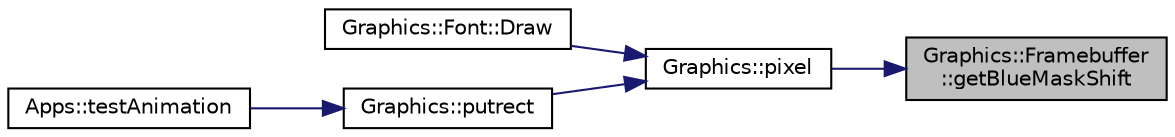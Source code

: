digraph "Graphics::Framebuffer::getBlueMaskShift"
{
 // LATEX_PDF_SIZE
  edge [fontname="Helvetica",fontsize="10",labelfontname="Helvetica",labelfontsize="10"];
  node [fontname="Helvetica",fontsize="10",shape=record];
  rankdir="RL";
  Node1 [label="Graphics::Framebuffer\l::getBlueMaskShift",height=0.2,width=0.4,color="black", fillcolor="grey75", style="filled", fontcolor="black",tooltip=" "];
  Node1 -> Node2 [dir="back",color="midnightblue",fontsize="10",style="solid",fontname="Helvetica"];
  Node2 [label="Graphics::pixel",height=0.2,width=0.4,color="black", fillcolor="white", style="filled",URL="$d6/d9b/namespace_graphics.html#a9a087c9e0e221a9939cbe6b958171886",tooltip="Draws a pixel at a given coordinate."];
  Node2 -> Node3 [dir="back",color="midnightblue",fontsize="10",style="solid",fontname="Helvetica"];
  Node3 [label="Graphics::Font::Draw",height=0.2,width=0.4,color="black", fillcolor="white", style="filled",URL="$dc/d65/namespace_graphics_1_1_font.html#ae8d46d81e70d6c7edb55424a5f465f8b",tooltip="Draw the character at the given coordinates in the given color."];
  Node2 -> Node4 [dir="back",color="midnightblue",fontsize="10",style="solid",fontname="Helvetica"];
  Node4 [label="Graphics::putrect",height=0.2,width=0.4,color="black", fillcolor="white", style="filled",URL="$d6/d9b/namespace_graphics.html#a0c60e5c671ea347d63839d16c3712268",tooltip="Draws and fills a rectangle of a given width and height, and color at the provided coordinates."];
  Node4 -> Node5 [dir="back",color="midnightblue",fontsize="10",style="solid",fontname="Helvetica"];
  Node5 [label="Apps::testAnimation",height=0.2,width=0.4,color="black", fillcolor="white", style="filled",URL="$dc/da3/namespace_apps.html#a01ace99cc76e0adcf1428dadf9134e3e",tooltip="Run a simple animation."];
}
